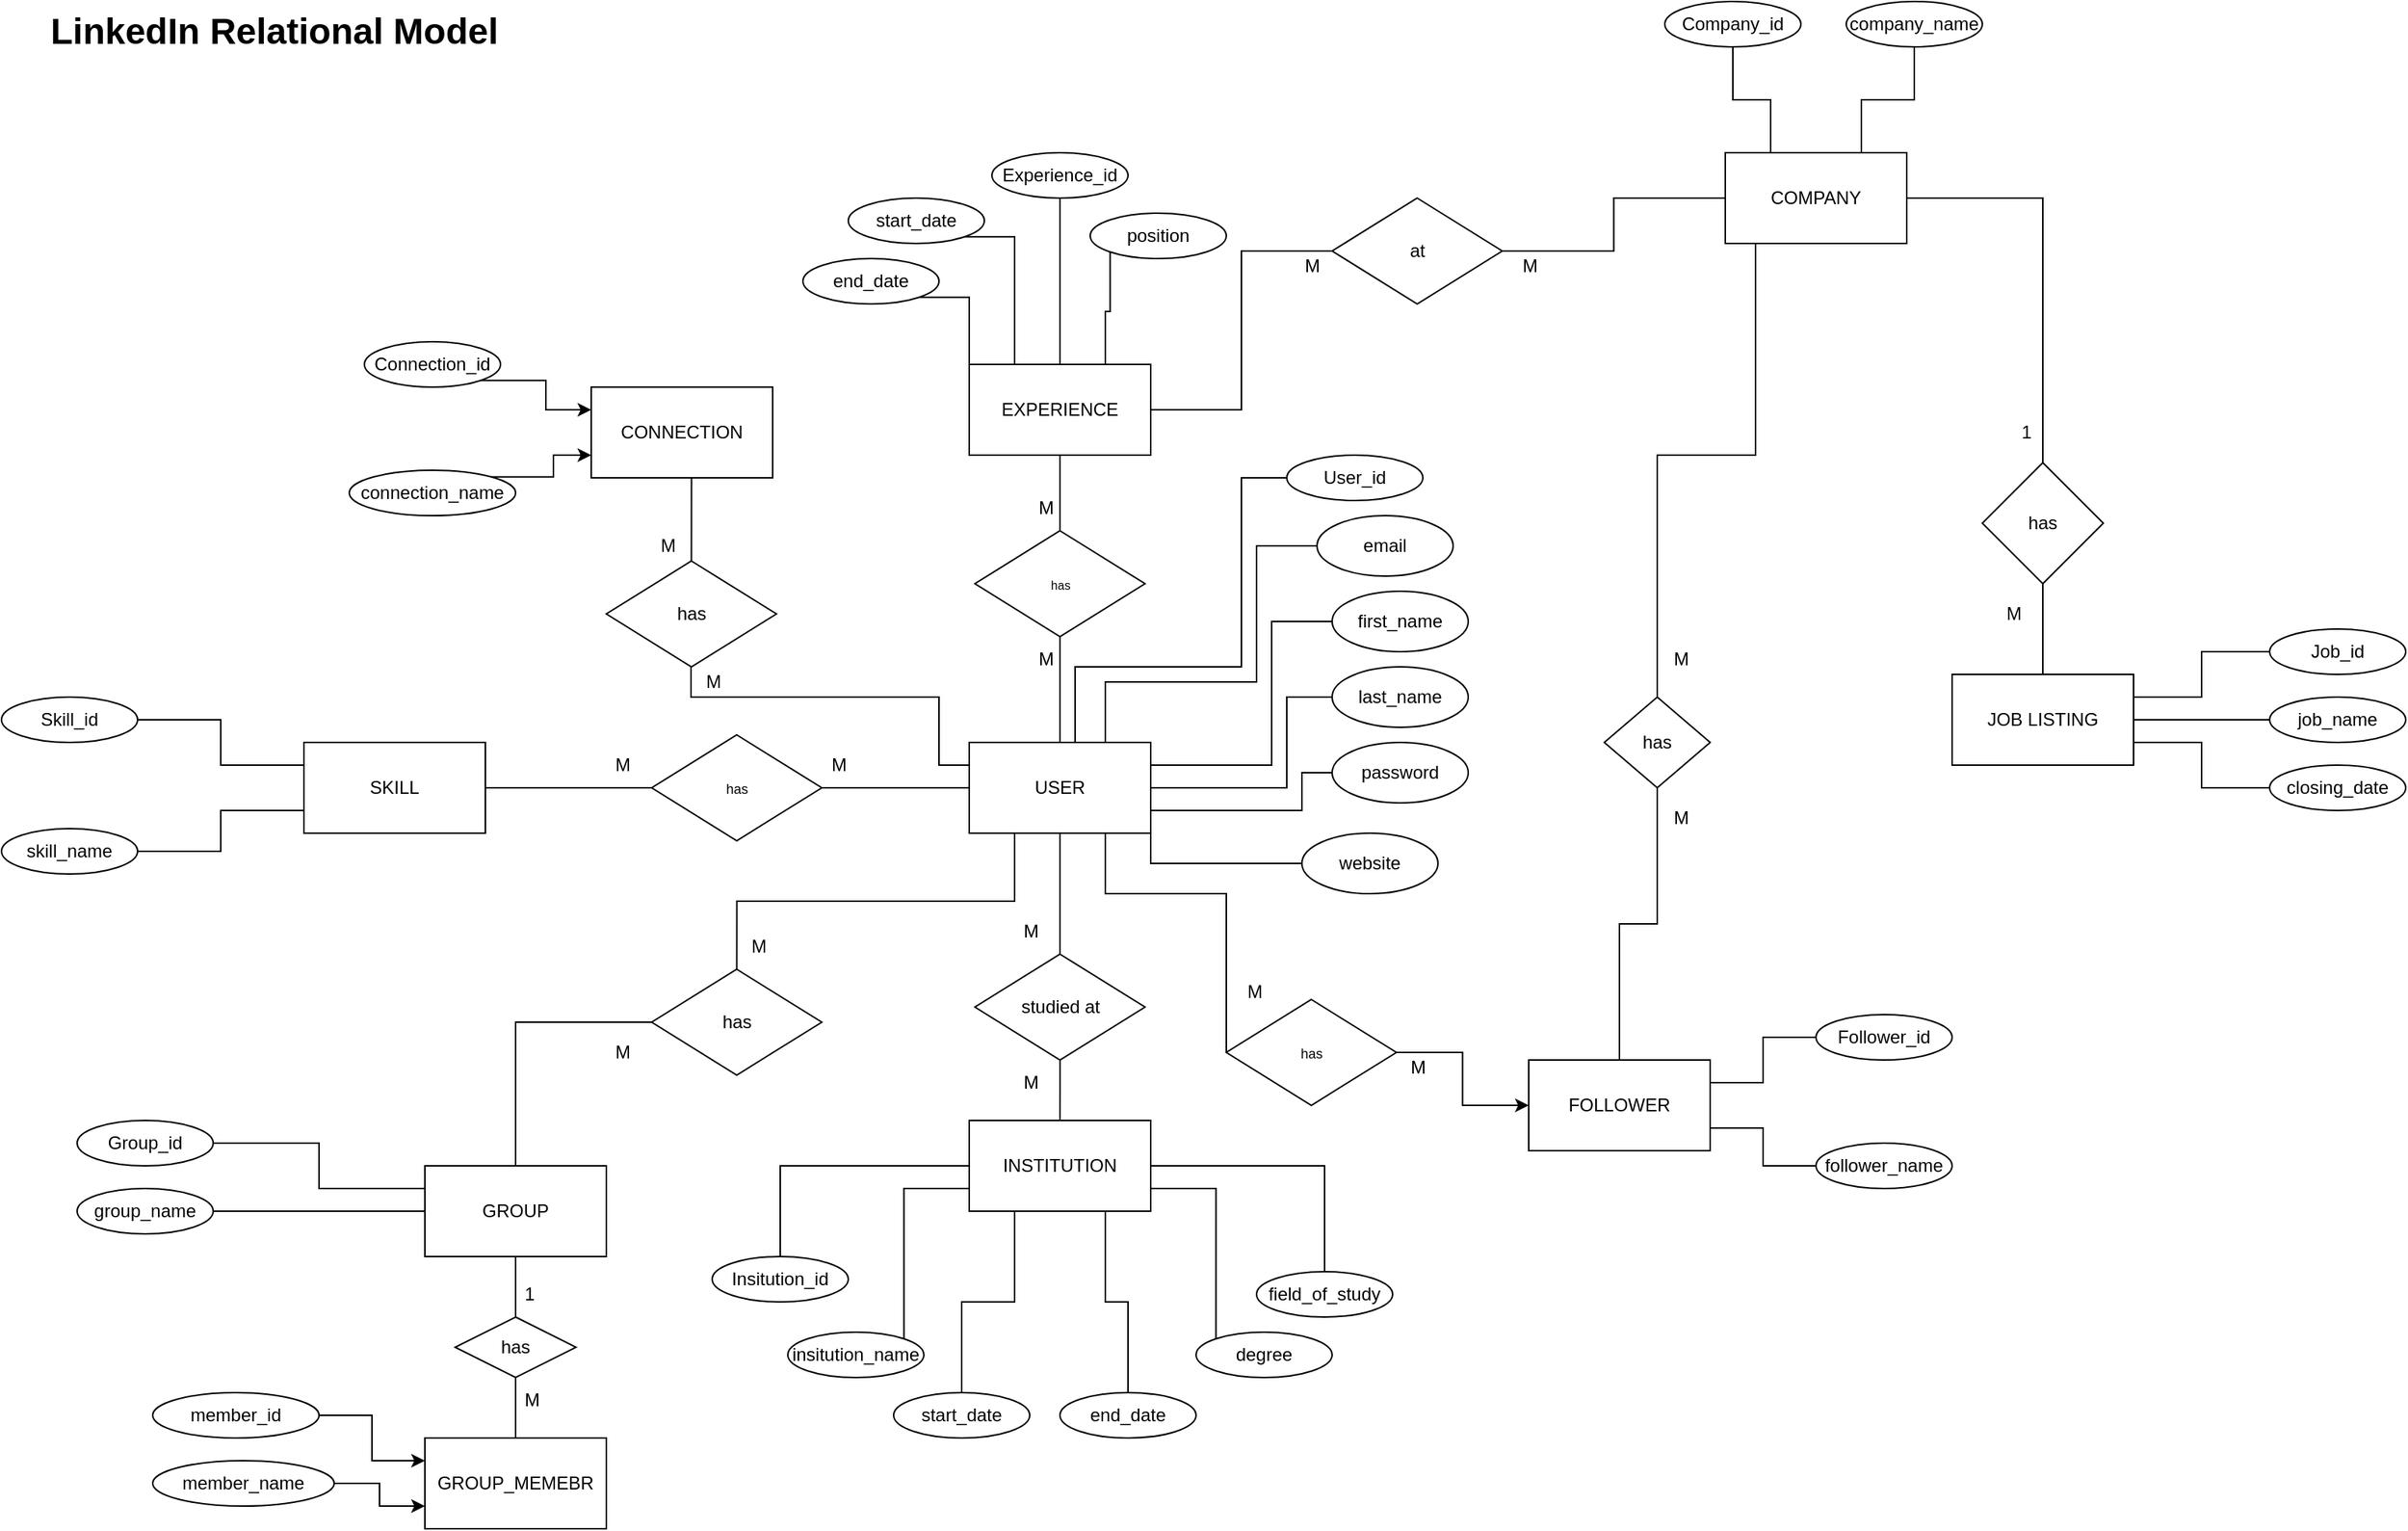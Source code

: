 <mxfile version="21.3.3" type="github">
  <diagram id="R2lEEEUBdFMjLlhIrx00" name="Page-1">
    <mxGraphModel dx="1158" dy="778" grid="1" gridSize="10" guides="1" tooltips="1" connect="1" arrows="1" fold="1" page="1" pageScale="1" pageWidth="1654" pageHeight="1169" math="0" shadow="0" extFonts="Permanent Marker^https://fonts.googleapis.com/css?family=Permanent+Marker">
      <root>
        <mxCell id="0" />
        <mxCell id="1" parent="0" />
        <mxCell id="6bvUMzhNfChqPh5dB9FW-6" style="edgeStyle=orthogonalEdgeStyle;rounded=0;orthogonalLoop=1;jettySize=auto;html=1;exitX=0.5;exitY=0;exitDx=0;exitDy=0;entryX=0.5;entryY=1;entryDx=0;entryDy=0;endArrow=none;endFill=0;" edge="1" parent="1" source="6bvUMzhNfChqPh5dB9FW-1" target="6bvUMzhNfChqPh5dB9FW-5">
          <mxGeometry relative="1" as="geometry" />
        </mxCell>
        <mxCell id="6bvUMzhNfChqPh5dB9FW-22" style="edgeStyle=orthogonalEdgeStyle;rounded=0;orthogonalLoop=1;jettySize=auto;html=1;exitX=0;exitY=0.5;exitDx=0;exitDy=0;entryX=1;entryY=0.5;entryDx=0;entryDy=0;endArrow=none;endFill=0;" edge="1" parent="1" source="6bvUMzhNfChqPh5dB9FW-1" target="6bvUMzhNfChqPh5dB9FW-15">
          <mxGeometry relative="1" as="geometry" />
        </mxCell>
        <mxCell id="6bvUMzhNfChqPh5dB9FW-24" style="edgeStyle=orthogonalEdgeStyle;rounded=0;orthogonalLoop=1;jettySize=auto;html=1;exitX=0;exitY=0.25;exitDx=0;exitDy=0;entryX=0.5;entryY=1;entryDx=0;entryDy=0;endArrow=none;endFill=0;" edge="1" parent="1" source="6bvUMzhNfChqPh5dB9FW-1" target="6bvUMzhNfChqPh5dB9FW-14">
          <mxGeometry relative="1" as="geometry">
            <Array as="points">
              <mxPoint x="660" y="585" />
              <mxPoint x="660" y="540" />
              <mxPoint x="496" y="540" />
              <mxPoint x="496" y="520" />
            </Array>
          </mxGeometry>
        </mxCell>
        <mxCell id="6bvUMzhNfChqPh5dB9FW-26" style="edgeStyle=orthogonalEdgeStyle;rounded=0;orthogonalLoop=1;jettySize=auto;html=1;entryX=0.5;entryY=0;entryDx=0;entryDy=0;endArrow=none;endFill=0;" edge="1" parent="1" source="6bvUMzhNfChqPh5dB9FW-1" target="6bvUMzhNfChqPh5dB9FW-16">
          <mxGeometry relative="1" as="geometry" />
        </mxCell>
        <mxCell id="6bvUMzhNfChqPh5dB9FW-28" style="edgeStyle=orthogonalEdgeStyle;rounded=0;orthogonalLoop=1;jettySize=auto;html=1;exitX=0.25;exitY=1;exitDx=0;exitDy=0;entryX=0.5;entryY=0;entryDx=0;entryDy=0;endArrow=none;endFill=0;" edge="1" parent="1" source="6bvUMzhNfChqPh5dB9FW-1" target="6bvUMzhNfChqPh5dB9FW-21">
          <mxGeometry relative="1" as="geometry" />
        </mxCell>
        <mxCell id="6bvUMzhNfChqPh5dB9FW-32" value="" style="edgeStyle=orthogonalEdgeStyle;rounded=0;orthogonalLoop=1;jettySize=auto;html=1;entryX=0;entryY=0.5;entryDx=0;entryDy=0;exitX=0.75;exitY=1;exitDx=0;exitDy=0;endArrow=none;endFill=0;" edge="1" parent="1" source="6bvUMzhNfChqPh5dB9FW-1" target="6bvUMzhNfChqPh5dB9FW-18">
          <mxGeometry relative="1" as="geometry">
            <mxPoint x="900" y="600" as="targetPoint" />
            <Array as="points">
              <mxPoint x="770" y="670" />
              <mxPoint x="850" y="670" />
              <mxPoint x="850" y="725" />
            </Array>
          </mxGeometry>
        </mxCell>
        <mxCell id="6bvUMzhNfChqPh5dB9FW-1" value="USER" style="rounded=0;whiteSpace=wrap;html=1;" vertex="1" parent="1">
          <mxGeometry x="680" y="570" width="120" height="60" as="geometry" />
        </mxCell>
        <mxCell id="6bvUMzhNfChqPh5dB9FW-35" value="" style="edgeStyle=orthogonalEdgeStyle;rounded=0;orthogonalLoop=1;jettySize=auto;html=1;entryX=0;entryY=0.5;entryDx=0;entryDy=0;endArrow=none;endFill=0;" edge="1" parent="1" source="6bvUMzhNfChqPh5dB9FW-2" target="6bvUMzhNfChqPh5dB9FW-17">
          <mxGeometry relative="1" as="geometry">
            <mxPoint x="740" y="240" as="targetPoint" />
          </mxGeometry>
        </mxCell>
        <mxCell id="6bvUMzhNfChqPh5dB9FW-2" value="EXPERIENCE" style="rounded=0;whiteSpace=wrap;html=1;" vertex="1" parent="1">
          <mxGeometry x="680" y="320" width="120" height="60" as="geometry" />
        </mxCell>
        <mxCell id="6bvUMzhNfChqPh5dB9FW-7" style="edgeStyle=orthogonalEdgeStyle;rounded=0;orthogonalLoop=1;jettySize=auto;html=1;exitX=0.5;exitY=0;exitDx=0;exitDy=0;entryX=0.5;entryY=1;entryDx=0;entryDy=0;endArrow=none;endFill=0;" edge="1" parent="1" source="6bvUMzhNfChqPh5dB9FW-5" target="6bvUMzhNfChqPh5dB9FW-2">
          <mxGeometry relative="1" as="geometry" />
        </mxCell>
        <mxCell id="6bvUMzhNfChqPh5dB9FW-5" value="&lt;font style=&quot;font-size: 8px;&quot;&gt;has&lt;/font&gt;" style="rhombus;whiteSpace=wrap;html=1;" vertex="1" parent="1">
          <mxGeometry x="683.75" y="430" width="112.5" height="70" as="geometry" />
        </mxCell>
        <mxCell id="6bvUMzhNfChqPh5dB9FW-89" style="edgeStyle=orthogonalEdgeStyle;rounded=0;orthogonalLoop=1;jettySize=auto;html=1;exitX=1;exitY=0.75;exitDx=0;exitDy=0;entryX=0;entryY=0.5;entryDx=0;entryDy=0;endArrow=none;endFill=0;" edge="1" parent="1" source="6bvUMzhNfChqPh5dB9FW-9" target="6bvUMzhNfChqPh5dB9FW-86">
          <mxGeometry relative="1" as="geometry" />
        </mxCell>
        <mxCell id="6bvUMzhNfChqPh5dB9FW-90" style="edgeStyle=orthogonalEdgeStyle;rounded=0;orthogonalLoop=1;jettySize=auto;html=1;exitX=1;exitY=0.25;exitDx=0;exitDy=0;entryX=0;entryY=0.5;entryDx=0;entryDy=0;endArrow=none;endFill=0;" edge="1" parent="1" source="6bvUMzhNfChqPh5dB9FW-9" target="6bvUMzhNfChqPh5dB9FW-85">
          <mxGeometry relative="1" as="geometry" />
        </mxCell>
        <mxCell id="6bvUMzhNfChqPh5dB9FW-9" value="FOLLOWER" style="rounded=0;whiteSpace=wrap;html=1;" vertex="1" parent="1">
          <mxGeometry x="1050" y="780" width="120" height="60" as="geometry" />
        </mxCell>
        <mxCell id="6bvUMzhNfChqPh5dB9FW-94" value="" style="edgeStyle=orthogonalEdgeStyle;rounded=0;orthogonalLoop=1;jettySize=auto;html=1;entryX=0.5;entryY=0;entryDx=0;entryDy=0;endArrow=none;endFill=0;" edge="1" parent="1" source="6bvUMzhNfChqPh5dB9FW-10" target="6bvUMzhNfChqPh5dB9FW-93">
          <mxGeometry relative="1" as="geometry">
            <Array as="points">
              <mxPoint x="1200" y="380" />
              <mxPoint x="1135" y="380" />
            </Array>
          </mxGeometry>
        </mxCell>
        <mxCell id="6bvUMzhNfChqPh5dB9FW-101" value="" style="edgeStyle=orthogonalEdgeStyle;rounded=0;orthogonalLoop=1;jettySize=auto;html=1;endArrow=none;endFill=0;" edge="1" parent="1" source="6bvUMzhNfChqPh5dB9FW-10" target="6bvUMzhNfChqPh5dB9FW-100">
          <mxGeometry relative="1" as="geometry" />
        </mxCell>
        <mxCell id="6bvUMzhNfChqPh5dB9FW-10" value="COMPANY" style="rounded=0;whiteSpace=wrap;html=1;" vertex="1" parent="1">
          <mxGeometry x="1180" y="180" width="120" height="60" as="geometry" />
        </mxCell>
        <mxCell id="6bvUMzhNfChqPh5dB9FW-11" value="INSTITUTION" style="rounded=0;whiteSpace=wrap;html=1;" vertex="1" parent="1">
          <mxGeometry x="680" y="820" width="120" height="60" as="geometry" />
        </mxCell>
        <mxCell id="6bvUMzhNfChqPh5dB9FW-12" value="SKILL" style="rounded=0;whiteSpace=wrap;html=1;" vertex="1" parent="1">
          <mxGeometry x="240" y="570" width="120" height="60" as="geometry" />
        </mxCell>
        <mxCell id="6bvUMzhNfChqPh5dB9FW-153" value="" style="edgeStyle=orthogonalEdgeStyle;rounded=0;orthogonalLoop=1;jettySize=auto;html=1;endArrow=none;endFill=0;" edge="1" parent="1" source="6bvUMzhNfChqPh5dB9FW-13">
          <mxGeometry relative="1" as="geometry">
            <mxPoint x="380" y="950" as="targetPoint" />
          </mxGeometry>
        </mxCell>
        <mxCell id="6bvUMzhNfChqPh5dB9FW-13" value="GROUP" style="rounded=0;whiteSpace=wrap;html=1;" vertex="1" parent="1">
          <mxGeometry x="320" y="850" width="120" height="60" as="geometry" />
        </mxCell>
        <mxCell id="6bvUMzhNfChqPh5dB9FW-25" style="edgeStyle=orthogonalEdgeStyle;rounded=0;orthogonalLoop=1;jettySize=auto;html=1;endArrow=none;endFill=0;exitX=0.5;exitY=0;exitDx=0;exitDy=0;entryX=0.5;entryY=1;entryDx=0;entryDy=0;" edge="1" parent="1" source="6bvUMzhNfChqPh5dB9FW-14" target="6bvUMzhNfChqPh5dB9FW-145">
          <mxGeometry relative="1" as="geometry">
            <mxPoint x="530" y="400" as="targetPoint" />
            <Array as="points">
              <mxPoint x="496" y="395" />
            </Array>
          </mxGeometry>
        </mxCell>
        <mxCell id="6bvUMzhNfChqPh5dB9FW-14" value="has" style="rhombus;whiteSpace=wrap;html=1;" vertex="1" parent="1">
          <mxGeometry x="440" y="450" width="112.5" height="70" as="geometry" />
        </mxCell>
        <mxCell id="6bvUMzhNfChqPh5dB9FW-23" style="edgeStyle=orthogonalEdgeStyle;rounded=0;orthogonalLoop=1;jettySize=auto;html=1;exitX=0;exitY=0.5;exitDx=0;exitDy=0;entryX=1;entryY=0.5;entryDx=0;entryDy=0;endArrow=none;endFill=0;" edge="1" parent="1" source="6bvUMzhNfChqPh5dB9FW-15" target="6bvUMzhNfChqPh5dB9FW-12">
          <mxGeometry relative="1" as="geometry" />
        </mxCell>
        <mxCell id="6bvUMzhNfChqPh5dB9FW-15" value="&lt;font style=&quot;font-size: 9px;&quot;&gt;has&lt;br&gt;&lt;/font&gt;" style="rhombus;whiteSpace=wrap;html=1;" vertex="1" parent="1">
          <mxGeometry x="470" y="565" width="112.5" height="70" as="geometry" />
        </mxCell>
        <mxCell id="6bvUMzhNfChqPh5dB9FW-27" style="edgeStyle=orthogonalEdgeStyle;rounded=0;orthogonalLoop=1;jettySize=auto;html=1;entryX=0.5;entryY=0;entryDx=0;entryDy=0;endArrow=none;endFill=0;" edge="1" parent="1" source="6bvUMzhNfChqPh5dB9FW-16" target="6bvUMzhNfChqPh5dB9FW-11">
          <mxGeometry relative="1" as="geometry" />
        </mxCell>
        <mxCell id="6bvUMzhNfChqPh5dB9FW-16" value="studied at" style="rhombus;whiteSpace=wrap;html=1;" vertex="1" parent="1">
          <mxGeometry x="683.75" y="710" width="112.5" height="70" as="geometry" />
        </mxCell>
        <mxCell id="6bvUMzhNfChqPh5dB9FW-37" value="" style="edgeStyle=orthogonalEdgeStyle;rounded=0;orthogonalLoop=1;jettySize=auto;html=1;entryX=0;entryY=0.5;entryDx=0;entryDy=0;endArrow=none;endFill=0;" edge="1" parent="1" source="6bvUMzhNfChqPh5dB9FW-17" target="6bvUMzhNfChqPh5dB9FW-10">
          <mxGeometry relative="1" as="geometry">
            <mxPoint x="1128.75" y="245" as="targetPoint" />
          </mxGeometry>
        </mxCell>
        <mxCell id="6bvUMzhNfChqPh5dB9FW-17" value="at" style="rhombus;whiteSpace=wrap;html=1;" vertex="1" parent="1">
          <mxGeometry x="920" y="210" width="112.5" height="70" as="geometry" />
        </mxCell>
        <mxCell id="6bvUMzhNfChqPh5dB9FW-33" value="" style="edgeStyle=orthogonalEdgeStyle;rounded=0;orthogonalLoop=1;jettySize=auto;html=1;" edge="1" parent="1" source="6bvUMzhNfChqPh5dB9FW-18" target="6bvUMzhNfChqPh5dB9FW-9">
          <mxGeometry relative="1" as="geometry" />
        </mxCell>
        <mxCell id="6bvUMzhNfChqPh5dB9FW-18" value="&lt;font style=&quot;font-size: 9px;&quot;&gt;has &lt;br&gt;&lt;/font&gt;" style="rhombus;whiteSpace=wrap;html=1;" vertex="1" parent="1">
          <mxGeometry x="850" y="740" width="112.5" height="70" as="geometry" />
        </mxCell>
        <mxCell id="6bvUMzhNfChqPh5dB9FW-29" style="edgeStyle=orthogonalEdgeStyle;rounded=0;orthogonalLoop=1;jettySize=auto;html=1;entryX=0.5;entryY=0;entryDx=0;entryDy=0;endArrow=none;endFill=0;" edge="1" parent="1" source="6bvUMzhNfChqPh5dB9FW-21" target="6bvUMzhNfChqPh5dB9FW-13">
          <mxGeometry relative="1" as="geometry" />
        </mxCell>
        <mxCell id="6bvUMzhNfChqPh5dB9FW-21" value="has" style="rhombus;whiteSpace=wrap;html=1;" vertex="1" parent="1">
          <mxGeometry x="470" y="720" width="112.5" height="70" as="geometry" />
        </mxCell>
        <mxCell id="6bvUMzhNfChqPh5dB9FW-42" style="edgeStyle=orthogonalEdgeStyle;rounded=0;orthogonalLoop=1;jettySize=auto;html=1;exitX=0;exitY=0.5;exitDx=0;exitDy=0;endArrow=none;endFill=0;" edge="1" parent="1" source="6bvUMzhNfChqPh5dB9FW-38">
          <mxGeometry relative="1" as="geometry">
            <mxPoint x="750" y="570" as="targetPoint" />
            <Array as="points">
              <mxPoint x="860" y="395" />
              <mxPoint x="860" y="520" />
              <mxPoint x="750" y="520" />
              <mxPoint x="750" y="570" />
            </Array>
          </mxGeometry>
        </mxCell>
        <mxCell id="6bvUMzhNfChqPh5dB9FW-38" value="User_id" style="ellipse;whiteSpace=wrap;html=1;" vertex="1" parent="1">
          <mxGeometry x="890" y="380" width="90" height="30" as="geometry" />
        </mxCell>
        <mxCell id="6bvUMzhNfChqPh5dB9FW-39" value="email" style="ellipse;whiteSpace=wrap;html=1;" vertex="1" parent="1">
          <mxGeometry x="910" y="420" width="90" height="40" as="geometry" />
        </mxCell>
        <mxCell id="6bvUMzhNfChqPh5dB9FW-54" value="" style="edgeStyle=orthogonalEdgeStyle;rounded=0;orthogonalLoop=1;jettySize=auto;html=1;entryX=1;entryY=0.25;entryDx=0;entryDy=0;endArrow=none;endFill=0;" edge="1" parent="1" source="6bvUMzhNfChqPh5dB9FW-40" target="6bvUMzhNfChqPh5dB9FW-1">
          <mxGeometry relative="1" as="geometry">
            <mxPoint x="855" y="490.0" as="targetPoint" />
            <Array as="points">
              <mxPoint x="880" y="490" />
              <mxPoint x="880" y="585" />
            </Array>
          </mxGeometry>
        </mxCell>
        <mxCell id="6bvUMzhNfChqPh5dB9FW-40" value="first_name" style="ellipse;whiteSpace=wrap;html=1;" vertex="1" parent="1">
          <mxGeometry x="920" y="470" width="90" height="40" as="geometry" />
        </mxCell>
        <mxCell id="6bvUMzhNfChqPh5dB9FW-52" value="" style="edgeStyle=orthogonalEdgeStyle;rounded=0;orthogonalLoop=1;jettySize=auto;html=1;entryX=1;entryY=0.5;entryDx=0;entryDy=0;endArrow=none;endFill=0;" edge="1" parent="1" source="6bvUMzhNfChqPh5dB9FW-41" target="6bvUMzhNfChqPh5dB9FW-1">
          <mxGeometry relative="1" as="geometry">
            <mxPoint x="835" y="540.0" as="targetPoint" />
            <Array as="points">
              <mxPoint x="890" y="540" />
              <mxPoint x="890" y="600" />
            </Array>
          </mxGeometry>
        </mxCell>
        <mxCell id="6bvUMzhNfChqPh5dB9FW-41" value="last_name" style="ellipse;whiteSpace=wrap;html=1;" vertex="1" parent="1">
          <mxGeometry x="920" y="520" width="90" height="40" as="geometry" />
        </mxCell>
        <mxCell id="6bvUMzhNfChqPh5dB9FW-43" style="edgeStyle=orthogonalEdgeStyle;rounded=0;orthogonalLoop=1;jettySize=auto;html=1;exitX=0;exitY=0.5;exitDx=0;exitDy=0;endArrow=none;endFill=0;entryX=0.75;entryY=0;entryDx=0;entryDy=0;" edge="1" parent="1" source="6bvUMzhNfChqPh5dB9FW-39" target="6bvUMzhNfChqPh5dB9FW-1">
          <mxGeometry relative="1" as="geometry">
            <mxPoint x="760" y="580" as="targetPoint" />
            <mxPoint x="900" y="405" as="sourcePoint" />
            <Array as="points">
              <mxPoint x="870" y="440" />
              <mxPoint x="870" y="530" />
              <mxPoint x="770" y="530" />
            </Array>
          </mxGeometry>
        </mxCell>
        <mxCell id="6bvUMzhNfChqPh5dB9FW-50" value="" style="edgeStyle=orthogonalEdgeStyle;rounded=0;orthogonalLoop=1;jettySize=auto;html=1;entryX=1;entryY=0.75;entryDx=0;entryDy=0;endArrow=none;endFill=0;" edge="1" parent="1" source="6bvUMzhNfChqPh5dB9FW-44" target="6bvUMzhNfChqPh5dB9FW-1">
          <mxGeometry relative="1" as="geometry">
            <mxPoint x="855" y="590.0" as="targetPoint" />
            <Array as="points">
              <mxPoint x="900" y="590" />
              <mxPoint x="900" y="615" />
            </Array>
          </mxGeometry>
        </mxCell>
        <mxCell id="6bvUMzhNfChqPh5dB9FW-44" value="password" style="ellipse;whiteSpace=wrap;html=1;" vertex="1" parent="1">
          <mxGeometry x="920" y="570" width="90" height="40" as="geometry" />
        </mxCell>
        <mxCell id="6bvUMzhNfChqPh5dB9FW-47" style="edgeStyle=orthogonalEdgeStyle;rounded=0;orthogonalLoop=1;jettySize=auto;html=1;exitX=0;exitY=0.5;exitDx=0;exitDy=0;entryX=1;entryY=1;entryDx=0;entryDy=0;endArrow=none;endFill=0;" edge="1" parent="1" source="6bvUMzhNfChqPh5dB9FW-45" target="6bvUMzhNfChqPh5dB9FW-1">
          <mxGeometry relative="1" as="geometry" />
        </mxCell>
        <mxCell id="6bvUMzhNfChqPh5dB9FW-45" value="website" style="ellipse;whiteSpace=wrap;html=1;" vertex="1" parent="1">
          <mxGeometry x="900" y="630" width="90" height="40" as="geometry" />
        </mxCell>
        <mxCell id="6bvUMzhNfChqPh5dB9FW-61" style="edgeStyle=orthogonalEdgeStyle;rounded=0;orthogonalLoop=1;jettySize=auto;html=1;exitX=0.5;exitY=1;exitDx=0;exitDy=0;endArrow=none;endFill=0;" edge="1" parent="1" source="6bvUMzhNfChqPh5dB9FW-55" target="6bvUMzhNfChqPh5dB9FW-2">
          <mxGeometry relative="1" as="geometry" />
        </mxCell>
        <mxCell id="6bvUMzhNfChqPh5dB9FW-55" value="Experience_id" style="ellipse;whiteSpace=wrap;html=1;" vertex="1" parent="1">
          <mxGeometry x="695" y="180" width="90" height="30" as="geometry" />
        </mxCell>
        <mxCell id="6bvUMzhNfChqPh5dB9FW-60" style="edgeStyle=orthogonalEdgeStyle;rounded=0;orthogonalLoop=1;jettySize=auto;html=1;exitX=1;exitY=1;exitDx=0;exitDy=0;entryX=0.25;entryY=0;entryDx=0;entryDy=0;endArrow=none;endFill=0;" edge="1" parent="1" source="6bvUMzhNfChqPh5dB9FW-56" target="6bvUMzhNfChqPh5dB9FW-2">
          <mxGeometry relative="1" as="geometry">
            <Array as="points">
              <mxPoint x="710" y="236" />
            </Array>
          </mxGeometry>
        </mxCell>
        <mxCell id="6bvUMzhNfChqPh5dB9FW-56" value="start_date" style="ellipse;whiteSpace=wrap;html=1;" vertex="1" parent="1">
          <mxGeometry x="600" y="210" width="90" height="30" as="geometry" />
        </mxCell>
        <mxCell id="6bvUMzhNfChqPh5dB9FW-59" style="edgeStyle=orthogonalEdgeStyle;rounded=0;orthogonalLoop=1;jettySize=auto;html=1;exitX=1;exitY=1;exitDx=0;exitDy=0;entryX=0;entryY=0;entryDx=0;entryDy=0;endArrow=none;endFill=0;" edge="1" parent="1" source="6bvUMzhNfChqPh5dB9FW-57" target="6bvUMzhNfChqPh5dB9FW-2">
          <mxGeometry relative="1" as="geometry" />
        </mxCell>
        <mxCell id="6bvUMzhNfChqPh5dB9FW-57" value="end_date" style="ellipse;whiteSpace=wrap;html=1;" vertex="1" parent="1">
          <mxGeometry x="570" y="250" width="90" height="30" as="geometry" />
        </mxCell>
        <mxCell id="6bvUMzhNfChqPh5dB9FW-62" style="edgeStyle=orthogonalEdgeStyle;rounded=0;orthogonalLoop=1;jettySize=auto;html=1;exitX=0;exitY=1;exitDx=0;exitDy=0;entryX=0.75;entryY=0;entryDx=0;entryDy=0;endArrow=none;endFill=0;" edge="1" parent="1" source="6bvUMzhNfChqPh5dB9FW-58" target="6bvUMzhNfChqPh5dB9FW-2">
          <mxGeometry relative="1" as="geometry" />
        </mxCell>
        <mxCell id="6bvUMzhNfChqPh5dB9FW-58" value="position" style="ellipse;whiteSpace=wrap;html=1;" vertex="1" parent="1">
          <mxGeometry x="760" y="220" width="90" height="30" as="geometry" />
        </mxCell>
        <mxCell id="6bvUMzhNfChqPh5dB9FW-65" style="edgeStyle=orthogonalEdgeStyle;rounded=0;orthogonalLoop=1;jettySize=auto;html=1;exitX=1;exitY=0.5;exitDx=0;exitDy=0;entryX=0;entryY=0.25;entryDx=0;entryDy=0;endArrow=none;endFill=0;" edge="1" parent="1" source="6bvUMzhNfChqPh5dB9FW-63" target="6bvUMzhNfChqPh5dB9FW-12">
          <mxGeometry relative="1" as="geometry" />
        </mxCell>
        <mxCell id="6bvUMzhNfChqPh5dB9FW-63" value="Skill_id" style="ellipse;whiteSpace=wrap;html=1;" vertex="1" parent="1">
          <mxGeometry x="40" y="540" width="90" height="30" as="geometry" />
        </mxCell>
        <mxCell id="6bvUMzhNfChqPh5dB9FW-66" style="edgeStyle=orthogonalEdgeStyle;rounded=0;orthogonalLoop=1;jettySize=auto;html=1;exitX=1;exitY=0.5;exitDx=0;exitDy=0;entryX=0;entryY=0.75;entryDx=0;entryDy=0;endArrow=none;endFill=0;" edge="1" parent="1" source="6bvUMzhNfChqPh5dB9FW-64" target="6bvUMzhNfChqPh5dB9FW-12">
          <mxGeometry relative="1" as="geometry" />
        </mxCell>
        <mxCell id="6bvUMzhNfChqPh5dB9FW-64" value="skill_name" style="ellipse;whiteSpace=wrap;html=1;" vertex="1" parent="1">
          <mxGeometry x="40" y="627" width="90" height="30" as="geometry" />
        </mxCell>
        <mxCell id="6bvUMzhNfChqPh5dB9FW-71" style="edgeStyle=orthogonalEdgeStyle;rounded=0;orthogonalLoop=1;jettySize=auto;html=1;exitX=1;exitY=0.5;exitDx=0;exitDy=0;endArrow=none;endFill=0;" edge="1" parent="1" source="6bvUMzhNfChqPh5dB9FW-67" target="6bvUMzhNfChqPh5dB9FW-13">
          <mxGeometry relative="1" as="geometry" />
        </mxCell>
        <mxCell id="6bvUMzhNfChqPh5dB9FW-67" value="group_name" style="ellipse;whiteSpace=wrap;html=1;" vertex="1" parent="1">
          <mxGeometry x="90" y="865" width="90" height="30" as="geometry" />
        </mxCell>
        <mxCell id="6bvUMzhNfChqPh5dB9FW-70" style="edgeStyle=orthogonalEdgeStyle;rounded=0;orthogonalLoop=1;jettySize=auto;html=1;exitX=1;exitY=0.5;exitDx=0;exitDy=0;entryX=0;entryY=0.25;entryDx=0;entryDy=0;endArrow=none;endFill=0;" edge="1" parent="1" source="6bvUMzhNfChqPh5dB9FW-69" target="6bvUMzhNfChqPh5dB9FW-13">
          <mxGeometry relative="1" as="geometry" />
        </mxCell>
        <mxCell id="6bvUMzhNfChqPh5dB9FW-69" value="Group_id" style="ellipse;whiteSpace=wrap;html=1;" vertex="1" parent="1">
          <mxGeometry x="90" y="820" width="90" height="30" as="geometry" />
        </mxCell>
        <mxCell id="6bvUMzhNfChqPh5dB9FW-79" style="edgeStyle=orthogonalEdgeStyle;rounded=0;orthogonalLoop=1;jettySize=auto;html=1;exitX=0.5;exitY=0;exitDx=0;exitDy=0;entryX=0;entryY=0.5;entryDx=0;entryDy=0;endArrow=none;endFill=0;" edge="1" parent="1" source="6bvUMzhNfChqPh5dB9FW-73" target="6bvUMzhNfChqPh5dB9FW-11">
          <mxGeometry relative="1" as="geometry" />
        </mxCell>
        <mxCell id="6bvUMzhNfChqPh5dB9FW-73" value="Insitution_id" style="ellipse;whiteSpace=wrap;html=1;" vertex="1" parent="1">
          <mxGeometry x="510" y="910" width="90" height="30" as="geometry" />
        </mxCell>
        <mxCell id="6bvUMzhNfChqPh5dB9FW-80" style="edgeStyle=orthogonalEdgeStyle;rounded=0;orthogonalLoop=1;jettySize=auto;html=1;exitX=1;exitY=0;exitDx=0;exitDy=0;entryX=0;entryY=0.75;entryDx=0;entryDy=0;endArrow=none;endFill=0;" edge="1" parent="1" source="6bvUMzhNfChqPh5dB9FW-74" target="6bvUMzhNfChqPh5dB9FW-11">
          <mxGeometry relative="1" as="geometry">
            <Array as="points">
              <mxPoint x="637" y="865" />
            </Array>
          </mxGeometry>
        </mxCell>
        <mxCell id="6bvUMzhNfChqPh5dB9FW-74" value="insitution_name" style="ellipse;whiteSpace=wrap;html=1;" vertex="1" parent="1">
          <mxGeometry x="560" y="960" width="90" height="30" as="geometry" />
        </mxCell>
        <mxCell id="6bvUMzhNfChqPh5dB9FW-81" style="edgeStyle=orthogonalEdgeStyle;rounded=0;orthogonalLoop=1;jettySize=auto;html=1;exitX=0.5;exitY=0;exitDx=0;exitDy=0;entryX=0.25;entryY=1;entryDx=0;entryDy=0;endArrow=none;endFill=0;" edge="1" parent="1" source="6bvUMzhNfChqPh5dB9FW-75" target="6bvUMzhNfChqPh5dB9FW-11">
          <mxGeometry relative="1" as="geometry" />
        </mxCell>
        <mxCell id="6bvUMzhNfChqPh5dB9FW-75" value="start_date" style="ellipse;whiteSpace=wrap;html=1;" vertex="1" parent="1">
          <mxGeometry x="630" y="1000" width="90" height="30" as="geometry" />
        </mxCell>
        <mxCell id="6bvUMzhNfChqPh5dB9FW-82" style="edgeStyle=orthogonalEdgeStyle;rounded=0;orthogonalLoop=1;jettySize=auto;html=1;exitX=0.5;exitY=0;exitDx=0;exitDy=0;entryX=0.75;entryY=1;entryDx=0;entryDy=0;endArrow=none;endFill=0;" edge="1" parent="1" source="6bvUMzhNfChqPh5dB9FW-76" target="6bvUMzhNfChqPh5dB9FW-11">
          <mxGeometry relative="1" as="geometry" />
        </mxCell>
        <mxCell id="6bvUMzhNfChqPh5dB9FW-76" value="end_date" style="ellipse;whiteSpace=wrap;html=1;" vertex="1" parent="1">
          <mxGeometry x="740" y="1000" width="90" height="30" as="geometry" />
        </mxCell>
        <mxCell id="6bvUMzhNfChqPh5dB9FW-83" style="edgeStyle=orthogonalEdgeStyle;rounded=0;orthogonalLoop=1;jettySize=auto;html=1;exitX=0;exitY=0;exitDx=0;exitDy=0;entryX=1;entryY=0.75;entryDx=0;entryDy=0;endArrow=none;endFill=0;" edge="1" parent="1" source="6bvUMzhNfChqPh5dB9FW-77" target="6bvUMzhNfChqPh5dB9FW-11">
          <mxGeometry relative="1" as="geometry">
            <Array as="points">
              <mxPoint x="843" y="865" />
            </Array>
          </mxGeometry>
        </mxCell>
        <mxCell id="6bvUMzhNfChqPh5dB9FW-77" value="degree" style="ellipse;whiteSpace=wrap;html=1;" vertex="1" parent="1">
          <mxGeometry x="830" y="960" width="90" height="30" as="geometry" />
        </mxCell>
        <mxCell id="6bvUMzhNfChqPh5dB9FW-84" style="edgeStyle=orthogonalEdgeStyle;rounded=0;orthogonalLoop=1;jettySize=auto;html=1;exitX=0.5;exitY=0;exitDx=0;exitDy=0;entryX=1;entryY=0.5;entryDx=0;entryDy=0;endArrow=none;endFill=0;" edge="1" parent="1" source="6bvUMzhNfChqPh5dB9FW-78" target="6bvUMzhNfChqPh5dB9FW-11">
          <mxGeometry relative="1" as="geometry" />
        </mxCell>
        <mxCell id="6bvUMzhNfChqPh5dB9FW-78" value="field_of_study" style="ellipse;whiteSpace=wrap;html=1;" vertex="1" parent="1">
          <mxGeometry x="870" y="920" width="90" height="30" as="geometry" />
        </mxCell>
        <mxCell id="6bvUMzhNfChqPh5dB9FW-85" value="Follower_id" style="ellipse;whiteSpace=wrap;html=1;" vertex="1" parent="1">
          <mxGeometry x="1240" y="750" width="90" height="30" as="geometry" />
        </mxCell>
        <mxCell id="6bvUMzhNfChqPh5dB9FW-86" value="follower_name" style="ellipse;whiteSpace=wrap;html=1;" vertex="1" parent="1">
          <mxGeometry x="1240" y="835" width="90" height="30" as="geometry" />
        </mxCell>
        <mxCell id="6bvUMzhNfChqPh5dB9FW-110" style="edgeStyle=orthogonalEdgeStyle;rounded=0;orthogonalLoop=1;jettySize=auto;html=1;exitX=0.5;exitY=1;exitDx=0;exitDy=0;entryX=0.25;entryY=0;entryDx=0;entryDy=0;endArrow=none;endFill=0;" edge="1" parent="1" source="6bvUMzhNfChqPh5dB9FW-91" target="6bvUMzhNfChqPh5dB9FW-10">
          <mxGeometry relative="1" as="geometry" />
        </mxCell>
        <mxCell id="6bvUMzhNfChqPh5dB9FW-91" value="Company_id" style="ellipse;whiteSpace=wrap;html=1;" vertex="1" parent="1">
          <mxGeometry x="1140" y="80" width="90" height="30" as="geometry" />
        </mxCell>
        <mxCell id="6bvUMzhNfChqPh5dB9FW-111" style="edgeStyle=orthogonalEdgeStyle;rounded=0;orthogonalLoop=1;jettySize=auto;html=1;exitX=0.5;exitY=1;exitDx=0;exitDy=0;entryX=0.75;entryY=0;entryDx=0;entryDy=0;endArrow=none;endFill=0;" edge="1" parent="1" source="6bvUMzhNfChqPh5dB9FW-92" target="6bvUMzhNfChqPh5dB9FW-10">
          <mxGeometry relative="1" as="geometry" />
        </mxCell>
        <mxCell id="6bvUMzhNfChqPh5dB9FW-92" value="company_name" style="ellipse;whiteSpace=wrap;html=1;" vertex="1" parent="1">
          <mxGeometry x="1260" y="80" width="90" height="30" as="geometry" />
        </mxCell>
        <mxCell id="6bvUMzhNfChqPh5dB9FW-95" style="edgeStyle=orthogonalEdgeStyle;rounded=0;orthogonalLoop=1;jettySize=auto;html=1;exitX=0.5;exitY=1;exitDx=0;exitDy=0;endArrow=none;endFill=0;" edge="1" parent="1" source="6bvUMzhNfChqPh5dB9FW-93" target="6bvUMzhNfChqPh5dB9FW-9">
          <mxGeometry relative="1" as="geometry" />
        </mxCell>
        <mxCell id="6bvUMzhNfChqPh5dB9FW-93" value="has" style="rhombus;whiteSpace=wrap;html=1;rounded=0;" vertex="1" parent="1">
          <mxGeometry x="1100" y="540" width="70" height="60" as="geometry" />
        </mxCell>
        <mxCell id="6bvUMzhNfChqPh5dB9FW-107" style="edgeStyle=orthogonalEdgeStyle;rounded=0;orthogonalLoop=1;jettySize=auto;html=1;exitX=1;exitY=0.25;exitDx=0;exitDy=0;entryX=0;entryY=0.5;entryDx=0;entryDy=0;endArrow=none;endFill=0;" edge="1" parent="1" source="6bvUMzhNfChqPh5dB9FW-96" target="6bvUMzhNfChqPh5dB9FW-97">
          <mxGeometry relative="1" as="geometry" />
        </mxCell>
        <mxCell id="6bvUMzhNfChqPh5dB9FW-108" style="edgeStyle=orthogonalEdgeStyle;rounded=0;orthogonalLoop=1;jettySize=auto;html=1;exitX=1;exitY=0.5;exitDx=0;exitDy=0;endArrow=none;endFill=0;" edge="1" parent="1" source="6bvUMzhNfChqPh5dB9FW-96" target="6bvUMzhNfChqPh5dB9FW-106">
          <mxGeometry relative="1" as="geometry" />
        </mxCell>
        <mxCell id="6bvUMzhNfChqPh5dB9FW-109" style="edgeStyle=orthogonalEdgeStyle;rounded=0;orthogonalLoop=1;jettySize=auto;html=1;exitX=1;exitY=0.75;exitDx=0;exitDy=0;entryX=0;entryY=0.5;entryDx=0;entryDy=0;endArrow=none;endFill=0;" edge="1" parent="1" source="6bvUMzhNfChqPh5dB9FW-96" target="6bvUMzhNfChqPh5dB9FW-98">
          <mxGeometry relative="1" as="geometry" />
        </mxCell>
        <mxCell id="6bvUMzhNfChqPh5dB9FW-96" value="JOB LISTING" style="rounded=0;whiteSpace=wrap;html=1;" vertex="1" parent="1">
          <mxGeometry x="1330" y="525" width="120" height="60" as="geometry" />
        </mxCell>
        <mxCell id="6bvUMzhNfChqPh5dB9FW-97" value="Job_id" style="ellipse;whiteSpace=wrap;html=1;" vertex="1" parent="1">
          <mxGeometry x="1540" y="495" width="90" height="30" as="geometry" />
        </mxCell>
        <mxCell id="6bvUMzhNfChqPh5dB9FW-98" value="closing_date" style="ellipse;whiteSpace=wrap;html=1;" vertex="1" parent="1">
          <mxGeometry x="1540" y="585" width="90" height="30" as="geometry" />
        </mxCell>
        <mxCell id="6bvUMzhNfChqPh5dB9FW-102" style="edgeStyle=orthogonalEdgeStyle;rounded=0;orthogonalLoop=1;jettySize=auto;html=1;exitX=0.5;exitY=1;exitDx=0;exitDy=0;entryX=0.5;entryY=0;entryDx=0;entryDy=0;endArrow=none;endFill=0;" edge="1" parent="1" source="6bvUMzhNfChqPh5dB9FW-100" target="6bvUMzhNfChqPh5dB9FW-96">
          <mxGeometry relative="1" as="geometry" />
        </mxCell>
        <mxCell id="6bvUMzhNfChqPh5dB9FW-100" value="has" style="rhombus;whiteSpace=wrap;html=1;rounded=0;" vertex="1" parent="1">
          <mxGeometry x="1350" y="385" width="80" height="80" as="geometry" />
        </mxCell>
        <mxCell id="6bvUMzhNfChqPh5dB9FW-106" value="job_name" style="ellipse;whiteSpace=wrap;html=1;" vertex="1" parent="1">
          <mxGeometry x="1540" y="540" width="90" height="30" as="geometry" />
        </mxCell>
        <mxCell id="6bvUMzhNfChqPh5dB9FW-117" value="M" style="text;strokeColor=none;fillColor=none;align=left;verticalAlign=middle;spacingLeft=4;spacingRight=4;overflow=hidden;points=[[0,0.5],[1,0.5]];portConstraint=eastwest;rotatable=0;whiteSpace=wrap;html=1;" vertex="1" parent="1">
          <mxGeometry x="440" y="570" width="20" height="30" as="geometry" />
        </mxCell>
        <mxCell id="6bvUMzhNfChqPh5dB9FW-119" value="M" style="text;strokeColor=none;fillColor=none;align=left;verticalAlign=middle;spacingLeft=4;spacingRight=4;overflow=hidden;points=[[0,0.5],[1,0.5]];portConstraint=eastwest;rotatable=0;whiteSpace=wrap;html=1;" vertex="1" parent="1">
          <mxGeometry x="582.5" y="570" width="20" height="30" as="geometry" />
        </mxCell>
        <mxCell id="6bvUMzhNfChqPh5dB9FW-125" value="M" style="text;strokeColor=none;fillColor=none;align=left;verticalAlign=middle;spacingLeft=4;spacingRight=4;overflow=hidden;points=[[0,0.5],[1,0.5]];portConstraint=eastwest;rotatable=0;whiteSpace=wrap;html=1;" vertex="1" parent="1">
          <mxGeometry x="500" y="515" width="20" height="30" as="geometry" />
        </mxCell>
        <mxCell id="6bvUMzhNfChqPh5dB9FW-126" value="M" style="text;strokeColor=none;fillColor=none;align=left;verticalAlign=middle;spacingLeft=4;spacingRight=4;overflow=hidden;points=[[0,0.5],[1,0.5]];portConstraint=eastwest;rotatable=0;whiteSpace=wrap;html=1;" vertex="1" parent="1">
          <mxGeometry x="470" y="425" width="20" height="30" as="geometry" />
        </mxCell>
        <mxCell id="6bvUMzhNfChqPh5dB9FW-127" value="M" style="text;strokeColor=none;fillColor=none;align=left;verticalAlign=middle;spacingLeft=4;spacingRight=4;overflow=hidden;points=[[0,0.5],[1,0.5]];portConstraint=eastwest;rotatable=0;whiteSpace=wrap;html=1;" vertex="1" parent="1">
          <mxGeometry x="720" y="500" width="20" height="30" as="geometry" />
        </mxCell>
        <mxCell id="6bvUMzhNfChqPh5dB9FW-128" value="M" style="text;strokeColor=none;fillColor=none;align=left;verticalAlign=middle;spacingLeft=4;spacingRight=4;overflow=hidden;points=[[0,0.5],[1,0.5]];portConstraint=eastwest;rotatable=0;whiteSpace=wrap;html=1;" vertex="1" parent="1">
          <mxGeometry x="720" y="400" width="20" height="30" as="geometry" />
        </mxCell>
        <mxCell id="6bvUMzhNfChqPh5dB9FW-129" value="M" style="text;strokeColor=none;fillColor=none;align=left;verticalAlign=middle;spacingLeft=4;spacingRight=4;overflow=hidden;points=[[0,0.5],[1,0.5]];portConstraint=eastwest;rotatable=0;whiteSpace=wrap;html=1;" vertex="1" parent="1">
          <mxGeometry x="896.25" y="240" width="20" height="30" as="geometry" />
        </mxCell>
        <mxCell id="6bvUMzhNfChqPh5dB9FW-130" value="M" style="text;strokeColor=none;fillColor=none;align=left;verticalAlign=middle;spacingLeft=4;spacingRight=4;overflow=hidden;points=[[0,0.5],[1,0.5]];portConstraint=eastwest;rotatable=0;whiteSpace=wrap;html=1;" vertex="1" parent="1">
          <mxGeometry x="1040" y="240" width="20" height="30" as="geometry" />
        </mxCell>
        <mxCell id="6bvUMzhNfChqPh5dB9FW-131" value="M" style="text;strokeColor=none;fillColor=none;align=left;verticalAlign=middle;spacingLeft=4;spacingRight=4;overflow=hidden;points=[[0,0.5],[1,0.5]];portConstraint=eastwest;rotatable=0;whiteSpace=wrap;html=1;" vertex="1" parent="1">
          <mxGeometry x="1360" y="470" width="20" height="30" as="geometry" />
        </mxCell>
        <mxCell id="6bvUMzhNfChqPh5dB9FW-132" value="1" style="text;strokeColor=none;fillColor=none;align=left;verticalAlign=middle;spacingLeft=4;spacingRight=4;overflow=hidden;points=[[0,0.5],[1,0.5]];portConstraint=eastwest;rotatable=0;whiteSpace=wrap;html=1;" vertex="1" parent="1">
          <mxGeometry x="1370" y="350" width="20" height="30" as="geometry" />
        </mxCell>
        <mxCell id="6bvUMzhNfChqPh5dB9FW-134" value="M" style="text;strokeColor=none;fillColor=none;align=left;verticalAlign=middle;spacingLeft=4;spacingRight=4;overflow=hidden;points=[[0,0.5],[1,0.5]];portConstraint=eastwest;rotatable=0;whiteSpace=wrap;html=1;" vertex="1" parent="1">
          <mxGeometry x="1140" y="500" width="20" height="30" as="geometry" />
        </mxCell>
        <mxCell id="6bvUMzhNfChqPh5dB9FW-135" value="M" style="text;strokeColor=none;fillColor=none;align=left;verticalAlign=middle;spacingLeft=4;spacingRight=4;overflow=hidden;points=[[0,0.5],[1,0.5]];portConstraint=eastwest;rotatable=0;whiteSpace=wrap;html=1;" vertex="1" parent="1">
          <mxGeometry x="1140" y="605" width="20" height="30" as="geometry" />
        </mxCell>
        <mxCell id="6bvUMzhNfChqPh5dB9FW-136" value="M" style="text;strokeColor=none;fillColor=none;align=left;verticalAlign=middle;spacingLeft=4;spacingRight=4;overflow=hidden;points=[[0,0.5],[1,0.5]];portConstraint=eastwest;rotatable=0;whiteSpace=wrap;html=1;" vertex="1" parent="1">
          <mxGeometry x="710" y="680" width="20" height="30" as="geometry" />
        </mxCell>
        <mxCell id="6bvUMzhNfChqPh5dB9FW-137" value="M" style="text;strokeColor=none;fillColor=none;align=left;verticalAlign=middle;spacingLeft=4;spacingRight=4;overflow=hidden;points=[[0,0.5],[1,0.5]];portConstraint=eastwest;rotatable=0;whiteSpace=wrap;html=1;" vertex="1" parent="1">
          <mxGeometry x="710" y="780" width="20" height="30" as="geometry" />
        </mxCell>
        <mxCell id="6bvUMzhNfChqPh5dB9FW-138" value="M" style="text;strokeColor=none;fillColor=none;align=left;verticalAlign=middle;spacingLeft=4;spacingRight=4;overflow=hidden;points=[[0,0.5],[1,0.5]];portConstraint=eastwest;rotatable=0;whiteSpace=wrap;html=1;" vertex="1" parent="1">
          <mxGeometry x="530" y="690" width="20" height="30" as="geometry" />
        </mxCell>
        <mxCell id="6bvUMzhNfChqPh5dB9FW-139" value="M" style="text;strokeColor=none;fillColor=none;align=left;verticalAlign=middle;spacingLeft=4;spacingRight=4;overflow=hidden;points=[[0,0.5],[1,0.5]];portConstraint=eastwest;rotatable=0;whiteSpace=wrap;html=1;" vertex="1" parent="1">
          <mxGeometry x="440" y="760" width="20" height="30" as="geometry" />
        </mxCell>
        <mxCell id="6bvUMzhNfChqPh5dB9FW-140" value="M" style="text;strokeColor=none;fillColor=none;align=left;verticalAlign=middle;spacingLeft=4;spacingRight=4;overflow=hidden;points=[[0,0.5],[1,0.5]];portConstraint=eastwest;rotatable=0;whiteSpace=wrap;html=1;" vertex="1" parent="1">
          <mxGeometry x="966.25" y="770" width="20" height="30" as="geometry" />
        </mxCell>
        <mxCell id="6bvUMzhNfChqPh5dB9FW-141" value="M" style="text;strokeColor=none;fillColor=none;align=left;verticalAlign=middle;spacingLeft=4;spacingRight=4;overflow=hidden;points=[[0,0.5],[1,0.5]];portConstraint=eastwest;rotatable=0;whiteSpace=wrap;html=1;" vertex="1" parent="1">
          <mxGeometry x="858" y="720" width="20" height="30" as="geometry" />
        </mxCell>
        <mxCell id="6bvUMzhNfChqPh5dB9FW-142" value="LinkedIn Relational Model" style="text;strokeColor=none;fillColor=none;html=1;fontSize=24;fontStyle=1;verticalAlign=middle;align=center;" vertex="1" parent="1">
          <mxGeometry x="170" y="80" width="100" height="40" as="geometry" />
        </mxCell>
        <mxCell id="6bvUMzhNfChqPh5dB9FW-145" value="CONNECTION" style="rounded=0;whiteSpace=wrap;html=1;" vertex="1" parent="1">
          <mxGeometry x="430" y="335" width="120" height="60" as="geometry" />
        </mxCell>
        <mxCell id="6bvUMzhNfChqPh5dB9FW-150" style="edgeStyle=orthogonalEdgeStyle;rounded=0;orthogonalLoop=1;jettySize=auto;html=1;exitX=1;exitY=1;exitDx=0;exitDy=0;entryX=0;entryY=0.25;entryDx=0;entryDy=0;" edge="1" parent="1" source="6bvUMzhNfChqPh5dB9FW-146" target="6bvUMzhNfChqPh5dB9FW-145">
          <mxGeometry relative="1" as="geometry" />
        </mxCell>
        <mxCell id="6bvUMzhNfChqPh5dB9FW-146" value="Connection_id" style="ellipse;whiteSpace=wrap;html=1;" vertex="1" parent="1">
          <mxGeometry x="280" y="305" width="90" height="30" as="geometry" />
        </mxCell>
        <mxCell id="6bvUMzhNfChqPh5dB9FW-149" style="edgeStyle=orthogonalEdgeStyle;rounded=0;orthogonalLoop=1;jettySize=auto;html=1;exitX=1;exitY=0;exitDx=0;exitDy=0;entryX=0;entryY=0.75;entryDx=0;entryDy=0;" edge="1" parent="1" source="6bvUMzhNfChqPh5dB9FW-147" target="6bvUMzhNfChqPh5dB9FW-145">
          <mxGeometry relative="1" as="geometry" />
        </mxCell>
        <mxCell id="6bvUMzhNfChqPh5dB9FW-147" value="connection_name" style="ellipse;whiteSpace=wrap;html=1;" vertex="1" parent="1">
          <mxGeometry x="270" y="390" width="110" height="30" as="geometry" />
        </mxCell>
        <mxCell id="6bvUMzhNfChqPh5dB9FW-151" value="GROUP_MEMEBR" style="rounded=0;whiteSpace=wrap;html=1;" vertex="1" parent="1">
          <mxGeometry x="320" y="1030" width="120" height="60" as="geometry" />
        </mxCell>
        <mxCell id="6bvUMzhNfChqPh5dB9FW-154" style="edgeStyle=orthogonalEdgeStyle;rounded=0;orthogonalLoop=1;jettySize=auto;html=1;exitX=0.5;exitY=1;exitDx=0;exitDy=0;entryX=0.5;entryY=0;entryDx=0;entryDy=0;endArrow=none;endFill=0;" edge="1" parent="1" source="6bvUMzhNfChqPh5dB9FW-152" target="6bvUMzhNfChqPh5dB9FW-151">
          <mxGeometry relative="1" as="geometry" />
        </mxCell>
        <mxCell id="6bvUMzhNfChqPh5dB9FW-152" value="has" style="rhombus;whiteSpace=wrap;html=1;rounded=0;" vertex="1" parent="1">
          <mxGeometry x="340" y="950" width="80" height="40" as="geometry" />
        </mxCell>
        <mxCell id="6bvUMzhNfChqPh5dB9FW-155" value="M" style="text;strokeColor=none;fillColor=none;align=left;verticalAlign=middle;spacingLeft=4;spacingRight=4;overflow=hidden;points=[[0,0.5],[1,0.5]];portConstraint=eastwest;rotatable=0;whiteSpace=wrap;html=1;" vertex="1" parent="1">
          <mxGeometry x="380" y="990" width="20" height="30" as="geometry" />
        </mxCell>
        <mxCell id="6bvUMzhNfChqPh5dB9FW-156" value="1" style="text;strokeColor=none;fillColor=none;align=left;verticalAlign=middle;spacingLeft=4;spacingRight=4;overflow=hidden;points=[[0,0.5],[1,0.5]];portConstraint=eastwest;rotatable=0;whiteSpace=wrap;html=1;" vertex="1" parent="1">
          <mxGeometry x="380" y="920" width="20" height="30" as="geometry" />
        </mxCell>
        <mxCell id="6bvUMzhNfChqPh5dB9FW-160" style="edgeStyle=orthogonalEdgeStyle;rounded=0;orthogonalLoop=1;jettySize=auto;html=1;exitX=1;exitY=0.5;exitDx=0;exitDy=0;entryX=0;entryY=0.25;entryDx=0;entryDy=0;" edge="1" parent="1" source="6bvUMzhNfChqPh5dB9FW-157" target="6bvUMzhNfChqPh5dB9FW-151">
          <mxGeometry relative="1" as="geometry" />
        </mxCell>
        <mxCell id="6bvUMzhNfChqPh5dB9FW-157" value="member_id" style="ellipse;whiteSpace=wrap;html=1;" vertex="1" parent="1">
          <mxGeometry x="140" y="1000" width="110" height="30" as="geometry" />
        </mxCell>
        <mxCell id="6bvUMzhNfChqPh5dB9FW-161" style="edgeStyle=orthogonalEdgeStyle;rounded=0;orthogonalLoop=1;jettySize=auto;html=1;exitX=1;exitY=0.5;exitDx=0;exitDy=0;entryX=0;entryY=0.75;entryDx=0;entryDy=0;" edge="1" parent="1" source="6bvUMzhNfChqPh5dB9FW-158" target="6bvUMzhNfChqPh5dB9FW-151">
          <mxGeometry relative="1" as="geometry" />
        </mxCell>
        <mxCell id="6bvUMzhNfChqPh5dB9FW-158" value="member_name" style="ellipse;whiteSpace=wrap;html=1;" vertex="1" parent="1">
          <mxGeometry x="140" y="1045" width="120" height="30" as="geometry" />
        </mxCell>
      </root>
    </mxGraphModel>
  </diagram>
</mxfile>
